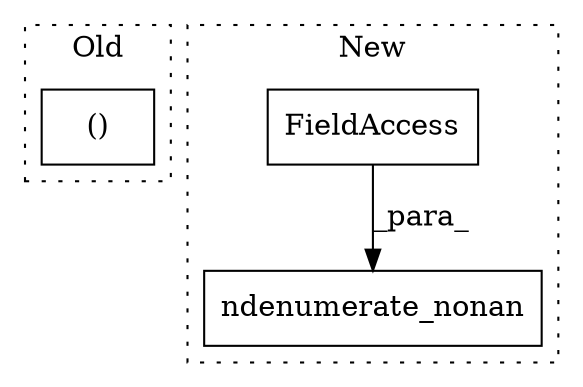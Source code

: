 digraph G {
subgraph cluster0 {
1 [label="()" a="106" s="6378" l="32" shape="box"];
label = "Old";
style="dotted";
}
subgraph cluster1 {
2 [label="ndenumerate_nonan" a="32" s="1714,1749" l="18,1" shape="box"];
3 [label="FieldAccess" a="22" s="1732" l="17" shape="box"];
label = "New";
style="dotted";
}
3 -> 2 [label="_para_"];
}